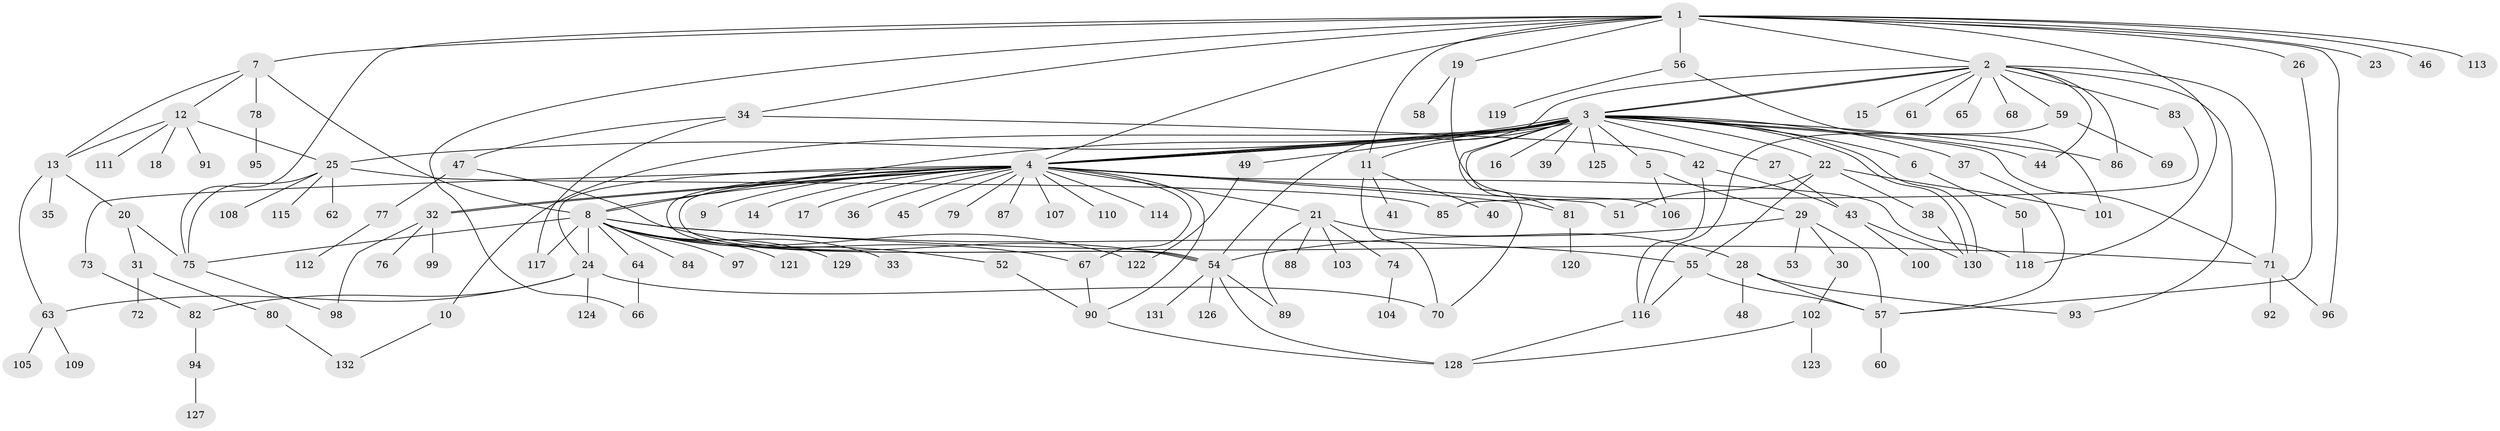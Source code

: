 // Generated by graph-tools (version 1.1) at 2025/35/03/09/25 02:35:41]
// undirected, 132 vertices, 190 edges
graph export_dot {
graph [start="1"]
  node [color=gray90,style=filled];
  1;
  2;
  3;
  4;
  5;
  6;
  7;
  8;
  9;
  10;
  11;
  12;
  13;
  14;
  15;
  16;
  17;
  18;
  19;
  20;
  21;
  22;
  23;
  24;
  25;
  26;
  27;
  28;
  29;
  30;
  31;
  32;
  33;
  34;
  35;
  36;
  37;
  38;
  39;
  40;
  41;
  42;
  43;
  44;
  45;
  46;
  47;
  48;
  49;
  50;
  51;
  52;
  53;
  54;
  55;
  56;
  57;
  58;
  59;
  60;
  61;
  62;
  63;
  64;
  65;
  66;
  67;
  68;
  69;
  70;
  71;
  72;
  73;
  74;
  75;
  76;
  77;
  78;
  79;
  80;
  81;
  82;
  83;
  84;
  85;
  86;
  87;
  88;
  89;
  90;
  91;
  92;
  93;
  94;
  95;
  96;
  97;
  98;
  99;
  100;
  101;
  102;
  103;
  104;
  105;
  106;
  107;
  108;
  109;
  110;
  111;
  112;
  113;
  114;
  115;
  116;
  117;
  118;
  119;
  120;
  121;
  122;
  123;
  124;
  125;
  126;
  127;
  128;
  129;
  130;
  131;
  132;
  1 -- 2;
  1 -- 4;
  1 -- 7;
  1 -- 11;
  1 -- 19;
  1 -- 23;
  1 -- 26;
  1 -- 34;
  1 -- 46;
  1 -- 56;
  1 -- 66;
  1 -- 75;
  1 -- 96;
  1 -- 113;
  1 -- 118;
  2 -- 3;
  2 -- 3;
  2 -- 15;
  2 -- 44;
  2 -- 54;
  2 -- 59;
  2 -- 61;
  2 -- 65;
  2 -- 68;
  2 -- 71;
  2 -- 83;
  2 -- 86;
  2 -- 93;
  3 -- 4;
  3 -- 4;
  3 -- 4;
  3 -- 4;
  3 -- 5;
  3 -- 6;
  3 -- 8;
  3 -- 10;
  3 -- 11;
  3 -- 16;
  3 -- 22;
  3 -- 25;
  3 -- 27;
  3 -- 37;
  3 -- 39;
  3 -- 44;
  3 -- 49;
  3 -- 70;
  3 -- 71;
  3 -- 81;
  3 -- 86;
  3 -- 125;
  3 -- 130;
  3 -- 130;
  4 -- 8;
  4 -- 9;
  4 -- 14;
  4 -- 17;
  4 -- 21;
  4 -- 24;
  4 -- 32;
  4 -- 32;
  4 -- 36;
  4 -- 45;
  4 -- 51;
  4 -- 54;
  4 -- 54;
  4 -- 67;
  4 -- 73;
  4 -- 79;
  4 -- 81;
  4 -- 87;
  4 -- 90;
  4 -- 107;
  4 -- 110;
  4 -- 114;
  4 -- 118;
  5 -- 29;
  5 -- 106;
  6 -- 50;
  7 -- 8;
  7 -- 12;
  7 -- 13;
  7 -- 78;
  8 -- 24;
  8 -- 33;
  8 -- 52;
  8 -- 55;
  8 -- 64;
  8 -- 67;
  8 -- 71;
  8 -- 75;
  8 -- 84;
  8 -- 97;
  8 -- 117;
  8 -- 121;
  8 -- 122;
  8 -- 129;
  10 -- 132;
  11 -- 40;
  11 -- 41;
  11 -- 70;
  12 -- 13;
  12 -- 18;
  12 -- 25;
  12 -- 91;
  12 -- 111;
  13 -- 20;
  13 -- 35;
  13 -- 63;
  19 -- 58;
  19 -- 106;
  20 -- 31;
  20 -- 75;
  21 -- 28;
  21 -- 74;
  21 -- 88;
  21 -- 89;
  21 -- 103;
  22 -- 38;
  22 -- 51;
  22 -- 55;
  22 -- 101;
  24 -- 63;
  24 -- 70;
  24 -- 82;
  24 -- 124;
  25 -- 62;
  25 -- 75;
  25 -- 85;
  25 -- 108;
  25 -- 115;
  26 -- 57;
  27 -- 43;
  28 -- 48;
  28 -- 57;
  28 -- 93;
  29 -- 30;
  29 -- 53;
  29 -- 54;
  29 -- 57;
  30 -- 102;
  31 -- 72;
  31 -- 80;
  32 -- 76;
  32 -- 98;
  32 -- 99;
  34 -- 42;
  34 -- 47;
  34 -- 117;
  37 -- 57;
  38 -- 130;
  42 -- 43;
  42 -- 116;
  43 -- 100;
  43 -- 130;
  47 -- 54;
  47 -- 77;
  49 -- 122;
  50 -- 118;
  52 -- 90;
  54 -- 89;
  54 -- 126;
  54 -- 128;
  54 -- 131;
  55 -- 57;
  55 -- 116;
  56 -- 101;
  56 -- 119;
  57 -- 60;
  59 -- 69;
  59 -- 116;
  63 -- 105;
  63 -- 109;
  64 -- 66;
  67 -- 90;
  71 -- 92;
  71 -- 96;
  73 -- 82;
  74 -- 104;
  75 -- 98;
  77 -- 112;
  78 -- 95;
  80 -- 132;
  81 -- 120;
  82 -- 94;
  83 -- 85;
  90 -- 128;
  94 -- 127;
  102 -- 123;
  102 -- 128;
  116 -- 128;
}
